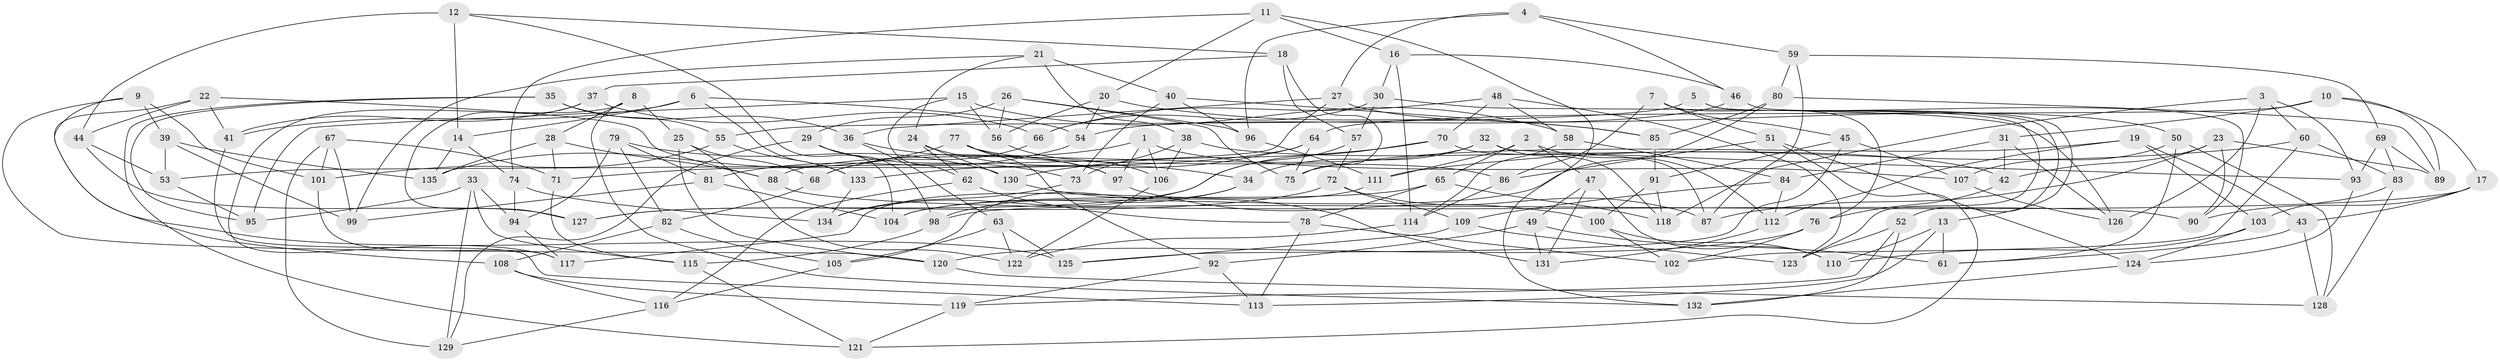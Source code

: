 // coarse degree distribution, {10: 0.031578947368421054, 9: 0.042105263157894736, 12: 0.021052631578947368, 4: 0.8315789473684211, 7: 0.031578947368421054, 6: 0.010526315789473684, 3: 0.031578947368421054}
// Generated by graph-tools (version 1.1) at 2025/54/03/04/25 22:54:00]
// undirected, 135 vertices, 270 edges
graph export_dot {
  node [color=gray90,style=filled];
  1;
  2;
  3;
  4;
  5;
  6;
  7;
  8;
  9;
  10;
  11;
  12;
  13;
  14;
  15;
  16;
  17;
  18;
  19;
  20;
  21;
  22;
  23;
  24;
  25;
  26;
  27;
  28;
  29;
  30;
  31;
  32;
  33;
  34;
  35;
  36;
  37;
  38;
  39;
  40;
  41;
  42;
  43;
  44;
  45;
  46;
  47;
  48;
  49;
  50;
  51;
  52;
  53;
  54;
  55;
  56;
  57;
  58;
  59;
  60;
  61;
  62;
  63;
  64;
  65;
  66;
  67;
  68;
  69;
  70;
  71;
  72;
  73;
  74;
  75;
  76;
  77;
  78;
  79;
  80;
  81;
  82;
  83;
  84;
  85;
  86;
  87;
  88;
  89;
  90;
  91;
  92;
  93;
  94;
  95;
  96;
  97;
  98;
  99;
  100;
  101;
  102;
  103;
  104;
  105;
  106;
  107;
  108;
  109;
  110;
  111;
  112;
  113;
  114;
  115;
  116;
  117;
  118;
  119;
  120;
  121;
  122;
  123;
  124;
  125;
  126;
  127;
  128;
  129;
  130;
  131;
  132;
  133;
  134;
  135;
  1 -- 97;
  1 -- 107;
  1 -- 68;
  1 -- 106;
  2 -- 112;
  2 -- 47;
  2 -- 65;
  2 -- 111;
  3 -- 60;
  3 -- 126;
  3 -- 93;
  3 -- 87;
  4 -- 46;
  4 -- 59;
  4 -- 96;
  4 -- 27;
  5 -- 123;
  5 -- 52;
  5 -- 13;
  5 -- 55;
  6 -- 14;
  6 -- 54;
  6 -- 41;
  6 -- 133;
  7 -- 76;
  7 -- 51;
  7 -- 86;
  7 -- 45;
  8 -- 25;
  8 -- 132;
  8 -- 28;
  8 -- 117;
  9 -- 120;
  9 -- 125;
  9 -- 39;
  9 -- 101;
  10 -- 89;
  10 -- 17;
  10 -- 64;
  10 -- 31;
  11 -- 74;
  11 -- 16;
  11 -- 132;
  11 -- 20;
  12 -- 18;
  12 -- 14;
  12 -- 104;
  12 -- 44;
  13 -- 113;
  13 -- 110;
  13 -- 61;
  14 -- 74;
  14 -- 135;
  15 -- 58;
  15 -- 56;
  15 -- 62;
  15 -- 95;
  16 -- 30;
  16 -- 114;
  16 -- 46;
  17 -- 90;
  17 -- 43;
  17 -- 98;
  18 -- 37;
  18 -- 75;
  18 -- 57;
  19 -- 112;
  19 -- 75;
  19 -- 103;
  19 -- 43;
  20 -- 85;
  20 -- 54;
  20 -- 56;
  21 -- 40;
  21 -- 24;
  21 -- 99;
  21 -- 38;
  22 -- 41;
  22 -- 88;
  22 -- 44;
  22 -- 108;
  23 -- 89;
  23 -- 90;
  23 -- 42;
  23 -- 87;
  24 -- 130;
  24 -- 34;
  24 -- 62;
  25 -- 68;
  25 -- 120;
  25 -- 122;
  26 -- 75;
  26 -- 56;
  26 -- 29;
  26 -- 96;
  27 -- 50;
  27 -- 53;
  27 -- 36;
  28 -- 88;
  28 -- 135;
  28 -- 71;
  29 -- 73;
  29 -- 98;
  29 -- 129;
  30 -- 57;
  30 -- 66;
  30 -- 126;
  31 -- 84;
  31 -- 126;
  31 -- 42;
  32 -- 34;
  32 -- 88;
  32 -- 118;
  32 -- 93;
  33 -- 94;
  33 -- 129;
  33 -- 115;
  33 -- 95;
  34 -- 98;
  34 -- 105;
  35 -- 55;
  35 -- 36;
  35 -- 95;
  35 -- 121;
  36 -- 97;
  36 -- 63;
  37 -- 66;
  37 -- 41;
  37 -- 127;
  38 -- 106;
  38 -- 42;
  38 -- 73;
  39 -- 135;
  39 -- 99;
  39 -- 53;
  40 -- 96;
  40 -- 73;
  40 -- 85;
  41 -- 113;
  42 -- 76;
  43 -- 128;
  43 -- 61;
  44 -- 53;
  44 -- 127;
  45 -- 125;
  45 -- 91;
  45 -- 107;
  46 -- 90;
  46 -- 54;
  47 -- 49;
  47 -- 110;
  47 -- 131;
  48 -- 66;
  48 -- 70;
  48 -- 58;
  48 -- 123;
  49 -- 92;
  49 -- 61;
  49 -- 131;
  50 -- 128;
  50 -- 107;
  50 -- 61;
  51 -- 86;
  51 -- 121;
  51 -- 124;
  52 -- 132;
  52 -- 123;
  52 -- 119;
  53 -- 95;
  54 -- 81;
  55 -- 133;
  55 -- 101;
  56 -- 106;
  57 -- 72;
  57 -- 134;
  58 -- 114;
  58 -- 84;
  59 -- 69;
  59 -- 80;
  59 -- 118;
  60 -- 111;
  60 -- 102;
  60 -- 83;
  62 -- 78;
  62 -- 116;
  63 -- 105;
  63 -- 122;
  63 -- 125;
  64 -- 71;
  64 -- 75;
  64 -- 133;
  65 -- 118;
  65 -- 78;
  65 -- 104;
  66 -- 68;
  67 -- 101;
  67 -- 129;
  67 -- 71;
  67 -- 99;
  68 -- 82;
  69 -- 93;
  69 -- 83;
  69 -- 89;
  70 -- 87;
  70 -- 127;
  70 -- 130;
  71 -- 115;
  72 -- 109;
  72 -- 127;
  72 -- 87;
  73 -- 134;
  74 -- 134;
  74 -- 94;
  76 -- 102;
  76 -- 120;
  77 -- 97;
  77 -- 92;
  77 -- 86;
  77 -- 135;
  78 -- 102;
  78 -- 113;
  79 -- 94;
  79 -- 82;
  79 -- 130;
  79 -- 81;
  80 -- 104;
  80 -- 85;
  80 -- 89;
  81 -- 104;
  81 -- 99;
  82 -- 105;
  82 -- 108;
  83 -- 103;
  83 -- 128;
  84 -- 109;
  84 -- 112;
  85 -- 91;
  86 -- 114;
  88 -- 90;
  91 -- 118;
  91 -- 100;
  92 -- 113;
  92 -- 119;
  93 -- 124;
  94 -- 117;
  96 -- 111;
  97 -- 100;
  98 -- 115;
  100 -- 110;
  100 -- 102;
  101 -- 117;
  103 -- 110;
  103 -- 124;
  105 -- 116;
  106 -- 122;
  107 -- 126;
  108 -- 119;
  108 -- 116;
  109 -- 125;
  109 -- 123;
  111 -- 117;
  112 -- 131;
  114 -- 122;
  115 -- 121;
  116 -- 129;
  119 -- 121;
  120 -- 128;
  124 -- 132;
  130 -- 131;
  133 -- 134;
}
